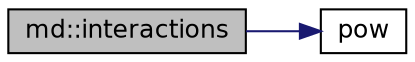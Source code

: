 digraph "md::interactions"
{
 // INTERACTIVE_SVG=YES
 // LATEX_PDF_SIZE
  bgcolor="transparent";
  edge [fontname="Helvetica",fontsize="12",labelfontname="Helvetica",labelfontsize="12"];
  node [fontname="Helvetica",fontsize="12",shape=record];
  rankdir="LR";
  Node1 [label="md::interactions",height=0.2,width=0.4,color="black", fillcolor="grey75", style="filled", fontcolor="black",tooltip="Dump interactions of a certain particle into a table."];
  Node1 -> Node2 [color="midnightblue",fontsize="12",style="solid"];
  Node2 [label="pow",height=0.2,width=0.4,color="black",URL="$autodiff_8libmd_8cc_a4fd9e414f0c7ab2098dcea6c6de318d9.html#a4fd9e414f0c7ab2098dcea6c6de318d9",tooltip=" "];
}
